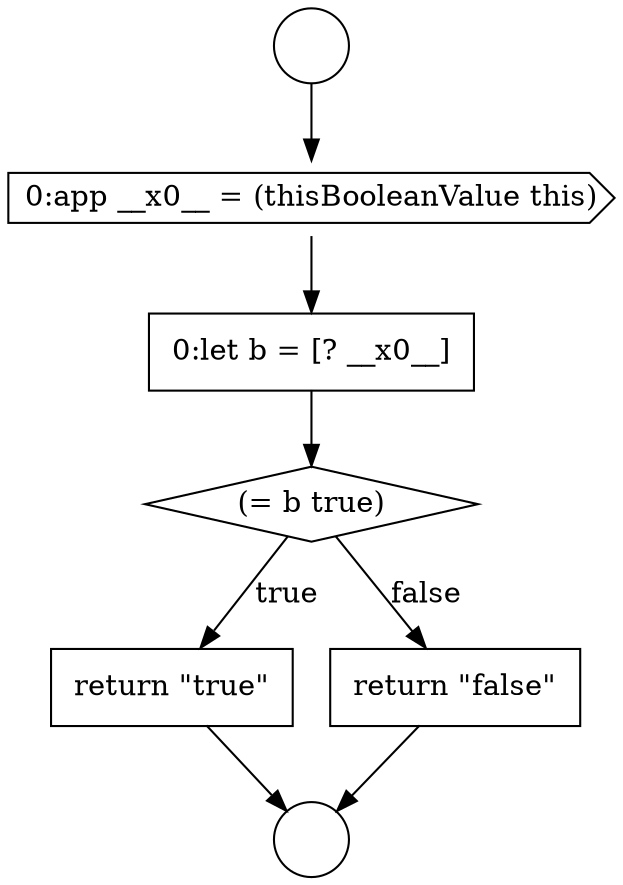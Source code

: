 digraph {
  node11394 [shape=circle label=" " color="black" fillcolor="white" style=filled]
  node11399 [shape=none, margin=0, label=<<font color="black">
    <table border="0" cellborder="1" cellspacing="0" cellpadding="10">
      <tr><td align="left">return &quot;true&quot;</td></tr>
    </table>
  </font>> color="black" fillcolor="white" style=filled]
  node11398 [shape=diamond, label=<<font color="black">(= b true)</font>> color="black" fillcolor="white" style=filled]
  node11395 [shape=circle label=" " color="black" fillcolor="white" style=filled]
  node11400 [shape=none, margin=0, label=<<font color="black">
    <table border="0" cellborder="1" cellspacing="0" cellpadding="10">
      <tr><td align="left">return &quot;false&quot;</td></tr>
    </table>
  </font>> color="black" fillcolor="white" style=filled]
  node11396 [shape=cds, label=<<font color="black">0:app __x0__ = (thisBooleanValue this)</font>> color="black" fillcolor="white" style=filled]
  node11397 [shape=none, margin=0, label=<<font color="black">
    <table border="0" cellborder="1" cellspacing="0" cellpadding="10">
      <tr><td align="left">0:let b = [? __x0__]</td></tr>
    </table>
  </font>> color="black" fillcolor="white" style=filled]
  node11397 -> node11398 [ color="black"]
  node11396 -> node11397 [ color="black"]
  node11400 -> node11395 [ color="black"]
  node11394 -> node11396 [ color="black"]
  node11399 -> node11395 [ color="black"]
  node11398 -> node11399 [label=<<font color="black">true</font>> color="black"]
  node11398 -> node11400 [label=<<font color="black">false</font>> color="black"]
}
